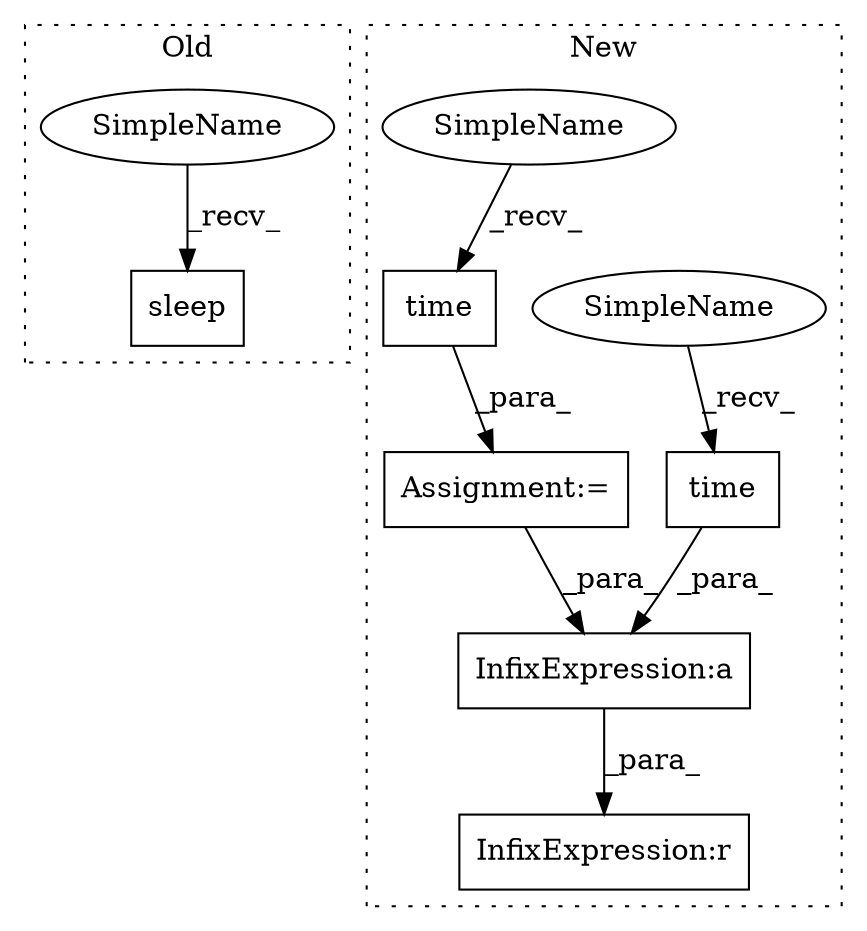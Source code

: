 digraph G {
subgraph cluster0 {
1 [label="sleep" a="32" s="30398,30430" l="6,1" shape="box"];
7 [label="SimpleName" a="42" s="30393" l="4" shape="ellipse"];
label = "Old";
style="dotted";
}
subgraph cluster1 {
2 [label="time" a="32" s="25555" l="6" shape="box"];
3 [label="InfixExpression:a" a="27" s="25656" l="3" shape="box"];
4 [label="time" a="32" s="25650" l="6" shape="box"];
5 [label="Assignment:=" a="7" s="25549" l="1" shape="box"];
6 [label="InfixExpression:r" a="27" s="25683" l="3" shape="box"];
8 [label="SimpleName" a="42" s="25645" l="4" shape="ellipse"];
9 [label="SimpleName" a="42" s="25550" l="4" shape="ellipse"];
label = "New";
style="dotted";
}
2 -> 5 [label="_para_"];
3 -> 6 [label="_para_"];
4 -> 3 [label="_para_"];
5 -> 3 [label="_para_"];
7 -> 1 [label="_recv_"];
8 -> 4 [label="_recv_"];
9 -> 2 [label="_recv_"];
}
